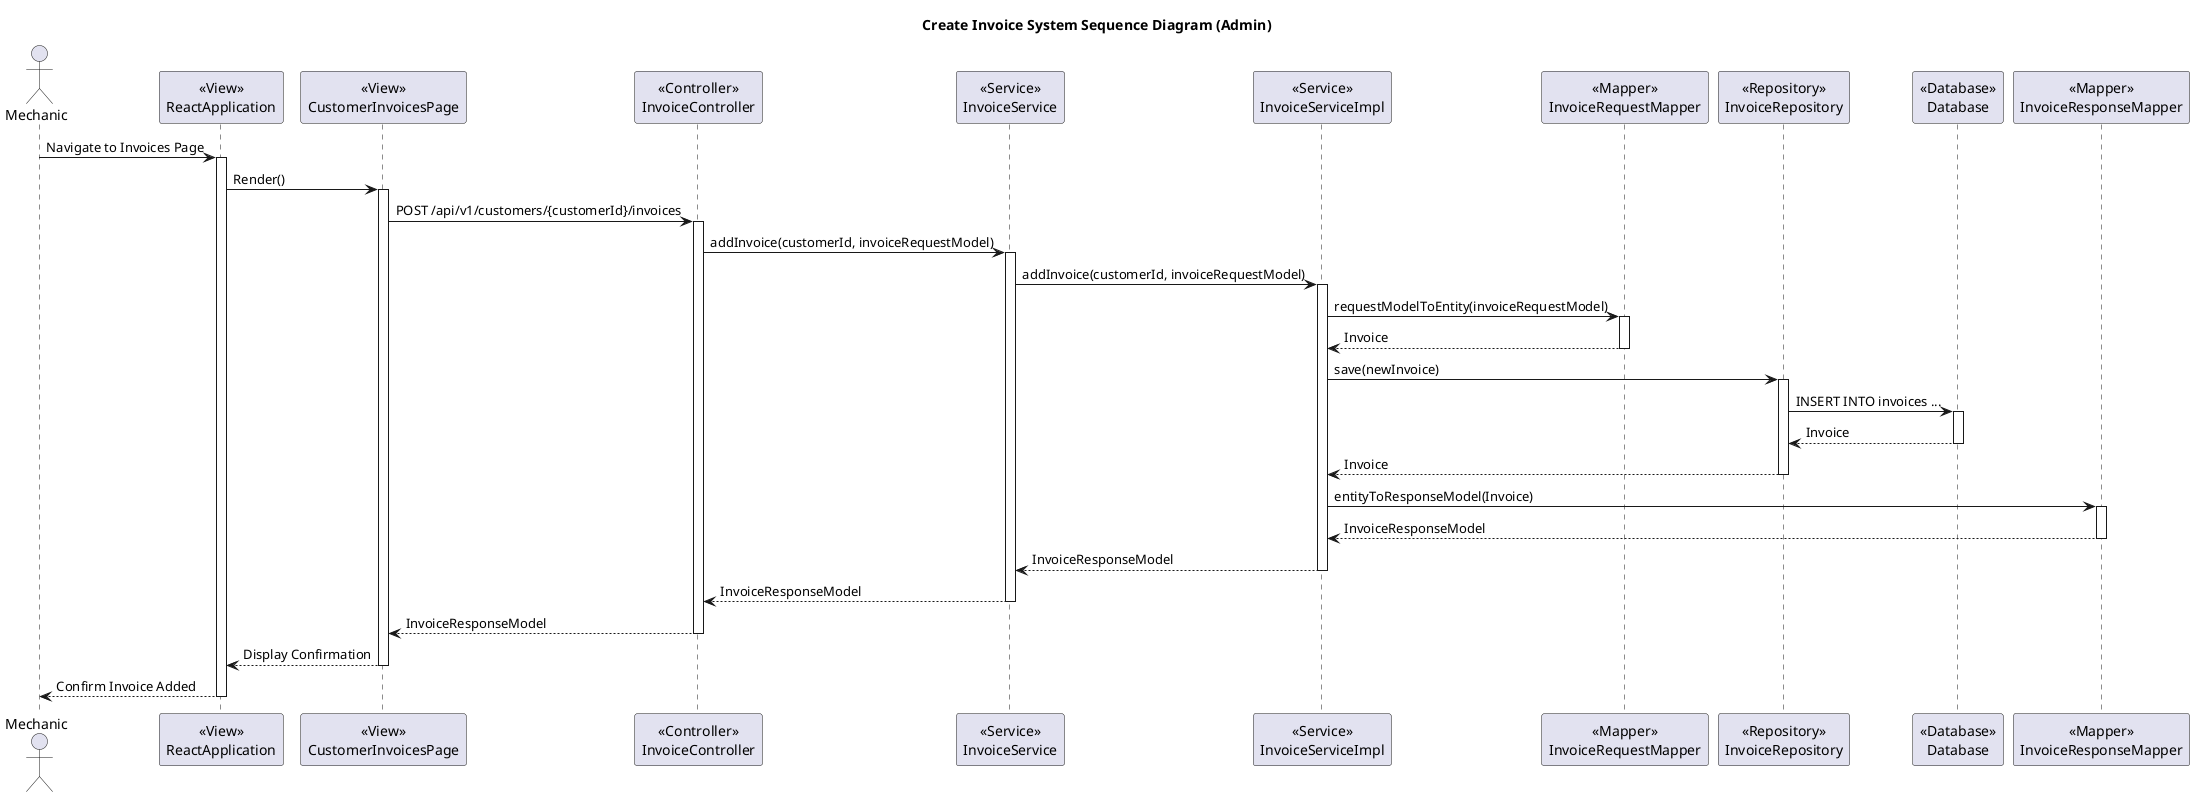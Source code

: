 @startuml
title Create Invoice System Sequence Diagram (Admin)

actor Mechanic

participant ReactApplication as "<<View>>\nReactApplication"
participant CustomerInvoicesPage as "<<View>>\nCustomerInvoicesPage"
participant InvoiceController as "<<Controller>>\nInvoiceController"
participant InvoiceService as "<<Service>>\nInvoiceService"
participant InvoiceServiceImpl as "<<Service>>\nInvoiceServiceImpl"
participant InvoiceRequestMapper as "<<Mapper>>\nInvoiceRequestMapper"
participant InvoiceRepository as "<<Repository>>\nInvoiceRepository"
participant Database as "<<Database>>\nDatabase"
participant InvoiceResponseMapper as "<<Mapper>>\nInvoiceResponseMapper"

Mechanic -> ReactApplication: Navigate to Invoices Page
activate ReactApplication

ReactApplication -> CustomerInvoicesPage: Render()
activate CustomerInvoicesPage

CustomerInvoicesPage -> InvoiceController: POST /api/v1/customers/{customerId}/invoices
activate InvoiceController

InvoiceController -> InvoiceService: addInvoice(customerId, invoiceRequestModel)
activate InvoiceService

InvoiceService -> InvoiceServiceImpl: addInvoice(customerId, invoiceRequestModel)
activate InvoiceServiceImpl

InvoiceServiceImpl -> InvoiceRequestMapper: requestModelToEntity(invoiceRequestModel)
activate InvoiceRequestMapper

InvoiceRequestMapper --> InvoiceServiceImpl: Invoice
deactivate InvoiceRequestMapper

InvoiceServiceImpl -> InvoiceRepository: save(newInvoice)
activate InvoiceRepository

InvoiceRepository -> Database: INSERT INTO invoices ...
activate Database

Database --> InvoiceRepository: Invoice
deactivate Database

InvoiceRepository --> InvoiceServiceImpl: Invoice
deactivate InvoiceRepository

InvoiceServiceImpl -> InvoiceResponseMapper: entityToResponseModel(Invoice)
activate InvoiceResponseMapper

InvoiceResponseMapper --> InvoiceServiceImpl: InvoiceResponseModel
deactivate InvoiceResponseMapper

InvoiceServiceImpl --> InvoiceService: InvoiceResponseModel
deactivate InvoiceServiceImpl

InvoiceService --> InvoiceController: InvoiceResponseModel
deactivate InvoiceService

InvoiceController --> CustomerInvoicesPage: InvoiceResponseModel
deactivate InvoiceController

CustomerInvoicesPage --> ReactApplication: Display Confirmation
deactivate CustomerInvoicesPage

ReactApplication --> Mechanic: Confirm Invoice Added
deactivate ReactApplication

@enduml
